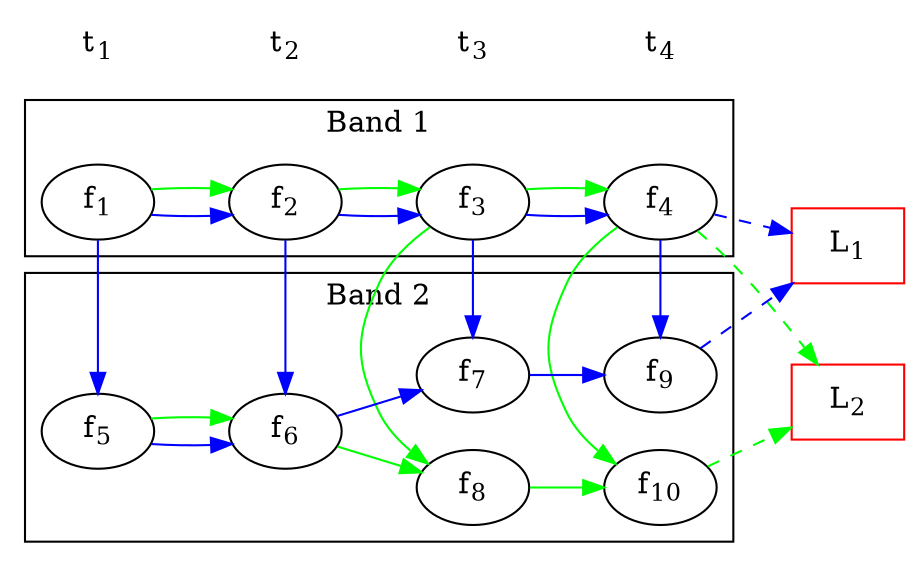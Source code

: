 digraph one2many {
    rankdir=LR;
    f1 [label=<f<SUB>1</SUB>>];
    f2 [label=<f<SUB>2</SUB>>];
    f3 [label=<f<SUB>3</SUB>>];
    f4 [label=<f<SUB>4</SUB>>];
    f5 [label=<f<SUB>5</SUB>>];
    f6 [label=<f<SUB>6</SUB>>];
    f7 [label=<f<SUB>7</SUB>>];
    f8 [label=<f<SUB>8</SUB>>];
    f9 [label=<f<SUB>9</SUB>>];
    f10 [label=<f<SUB>10</SUB>>];

    subgraph cluster0 {
        node [style=filled,color=white];
        f1 -> f2 -> f3 -> f4 [color=blue];
        f1 -> f2 -> f3 -> f4 [color=green];
        label = "Band 1";
    }
    subgraph cluster1 {
        rank = min;
        node [style=filled];
        f5 -> f6 -> f7 -> f9 [color=blue];
        f5 -> f6 -> f8 -> f10 [color=green];
        label = "Band 2";
    }
    edge[color=blue, constraint=false];
    f1 -> f5;
    f2 -> f6;
    f3 -> f7;
    f4 -> f9;
    edge[color=green, constraint=false];
    f3 -> f8;
    f4 -> f10;
    edge[constraint=true];

    f4 -> l1 [style=dashed, color=blue];
    f9 -> l1 [style=dashed, color=blue];
    l1[label=<L<SUB>1</SUB>>, shape=box, color=red];
    f4 -> l2 [style=dashed, color=green];
    f10 -> l2 [style=dashed, color=green];
    l2[label=<L<SUB>2</SUB>>, shape=box, color=red];

    node[shape=none];
    edge[style=invis];
    t1 [label=<t<SUB>1</SUB>>];
    t2 [label=<t<SUB>2</SUB>>];
    t3 [label=<t<SUB>3</SUB>>];
    t4 [label=<t<SUB>4</SUB>>];
    t1 -> t2 -> t3 -> t4;
}
